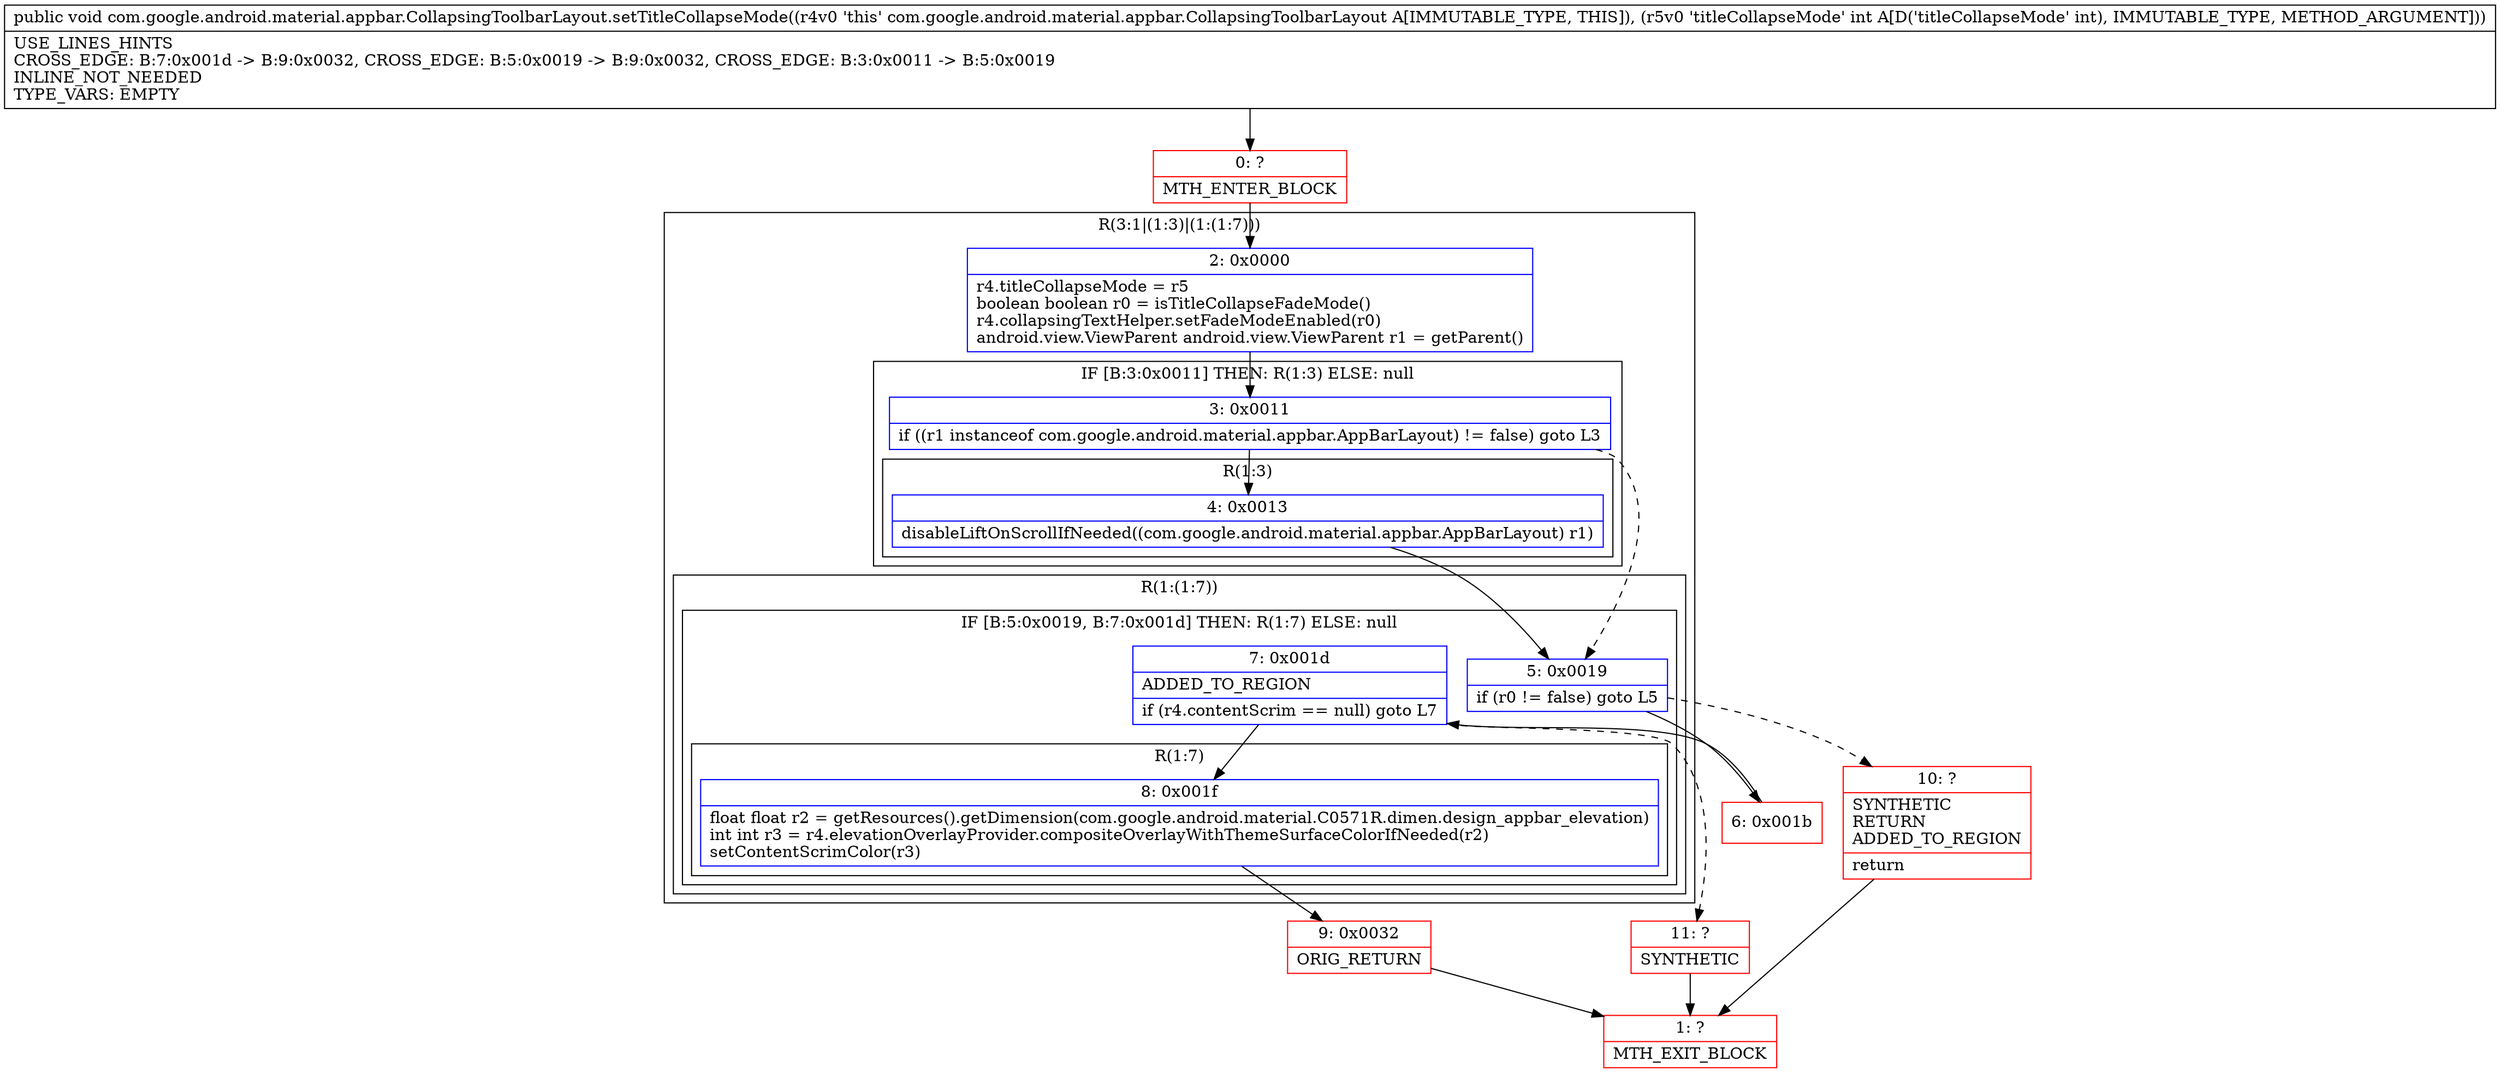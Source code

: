 digraph "CFG forcom.google.android.material.appbar.CollapsingToolbarLayout.setTitleCollapseMode(I)V" {
subgraph cluster_Region_1691823849 {
label = "R(3:1|(1:3)|(1:(1:7)))";
node [shape=record,color=blue];
Node_2 [shape=record,label="{2\:\ 0x0000|r4.titleCollapseMode = r5\lboolean boolean r0 = isTitleCollapseFadeMode()\lr4.collapsingTextHelper.setFadeModeEnabled(r0)\landroid.view.ViewParent android.view.ViewParent r1 = getParent()\l}"];
subgraph cluster_IfRegion_1558950959 {
label = "IF [B:3:0x0011] THEN: R(1:3) ELSE: null";
node [shape=record,color=blue];
Node_3 [shape=record,label="{3\:\ 0x0011|if ((r1 instanceof com.google.android.material.appbar.AppBarLayout) != false) goto L3\l}"];
subgraph cluster_Region_1752030191 {
label = "R(1:3)";
node [shape=record,color=blue];
Node_4 [shape=record,label="{4\:\ 0x0013|disableLiftOnScrollIfNeeded((com.google.android.material.appbar.AppBarLayout) r1)\l}"];
}
}
subgraph cluster_Region_1747721471 {
label = "R(1:(1:7))";
node [shape=record,color=blue];
subgraph cluster_IfRegion_762208435 {
label = "IF [B:5:0x0019, B:7:0x001d] THEN: R(1:7) ELSE: null";
node [shape=record,color=blue];
Node_5 [shape=record,label="{5\:\ 0x0019|if (r0 != false) goto L5\l}"];
Node_7 [shape=record,label="{7\:\ 0x001d|ADDED_TO_REGION\l|if (r4.contentScrim == null) goto L7\l}"];
subgraph cluster_Region_898633837 {
label = "R(1:7)";
node [shape=record,color=blue];
Node_8 [shape=record,label="{8\:\ 0x001f|float float r2 = getResources().getDimension(com.google.android.material.C0571R.dimen.design_appbar_elevation)\lint int r3 = r4.elevationOverlayProvider.compositeOverlayWithThemeSurfaceColorIfNeeded(r2)\lsetContentScrimColor(r3)\l}"];
}
}
}
}
Node_0 [shape=record,color=red,label="{0\:\ ?|MTH_ENTER_BLOCK\l}"];
Node_6 [shape=record,color=red,label="{6\:\ 0x001b}"];
Node_9 [shape=record,color=red,label="{9\:\ 0x0032|ORIG_RETURN\l}"];
Node_1 [shape=record,color=red,label="{1\:\ ?|MTH_EXIT_BLOCK\l}"];
Node_11 [shape=record,color=red,label="{11\:\ ?|SYNTHETIC\l}"];
Node_10 [shape=record,color=red,label="{10\:\ ?|SYNTHETIC\lRETURN\lADDED_TO_REGION\l|return\l}"];
MethodNode[shape=record,label="{public void com.google.android.material.appbar.CollapsingToolbarLayout.setTitleCollapseMode((r4v0 'this' com.google.android.material.appbar.CollapsingToolbarLayout A[IMMUTABLE_TYPE, THIS]), (r5v0 'titleCollapseMode' int A[D('titleCollapseMode' int), IMMUTABLE_TYPE, METHOD_ARGUMENT]))  | USE_LINES_HINTS\lCROSS_EDGE: B:7:0x001d \-\> B:9:0x0032, CROSS_EDGE: B:5:0x0019 \-\> B:9:0x0032, CROSS_EDGE: B:3:0x0011 \-\> B:5:0x0019\lINLINE_NOT_NEEDED\lTYPE_VARS: EMPTY\l}"];
MethodNode -> Node_0;Node_2 -> Node_3;
Node_3 -> Node_4;
Node_3 -> Node_5[style=dashed];
Node_4 -> Node_5;
Node_5 -> Node_6;
Node_5 -> Node_10[style=dashed];
Node_7 -> Node_8;
Node_7 -> Node_11[style=dashed];
Node_8 -> Node_9;
Node_0 -> Node_2;
Node_6 -> Node_7;
Node_9 -> Node_1;
Node_11 -> Node_1;
Node_10 -> Node_1;
}

